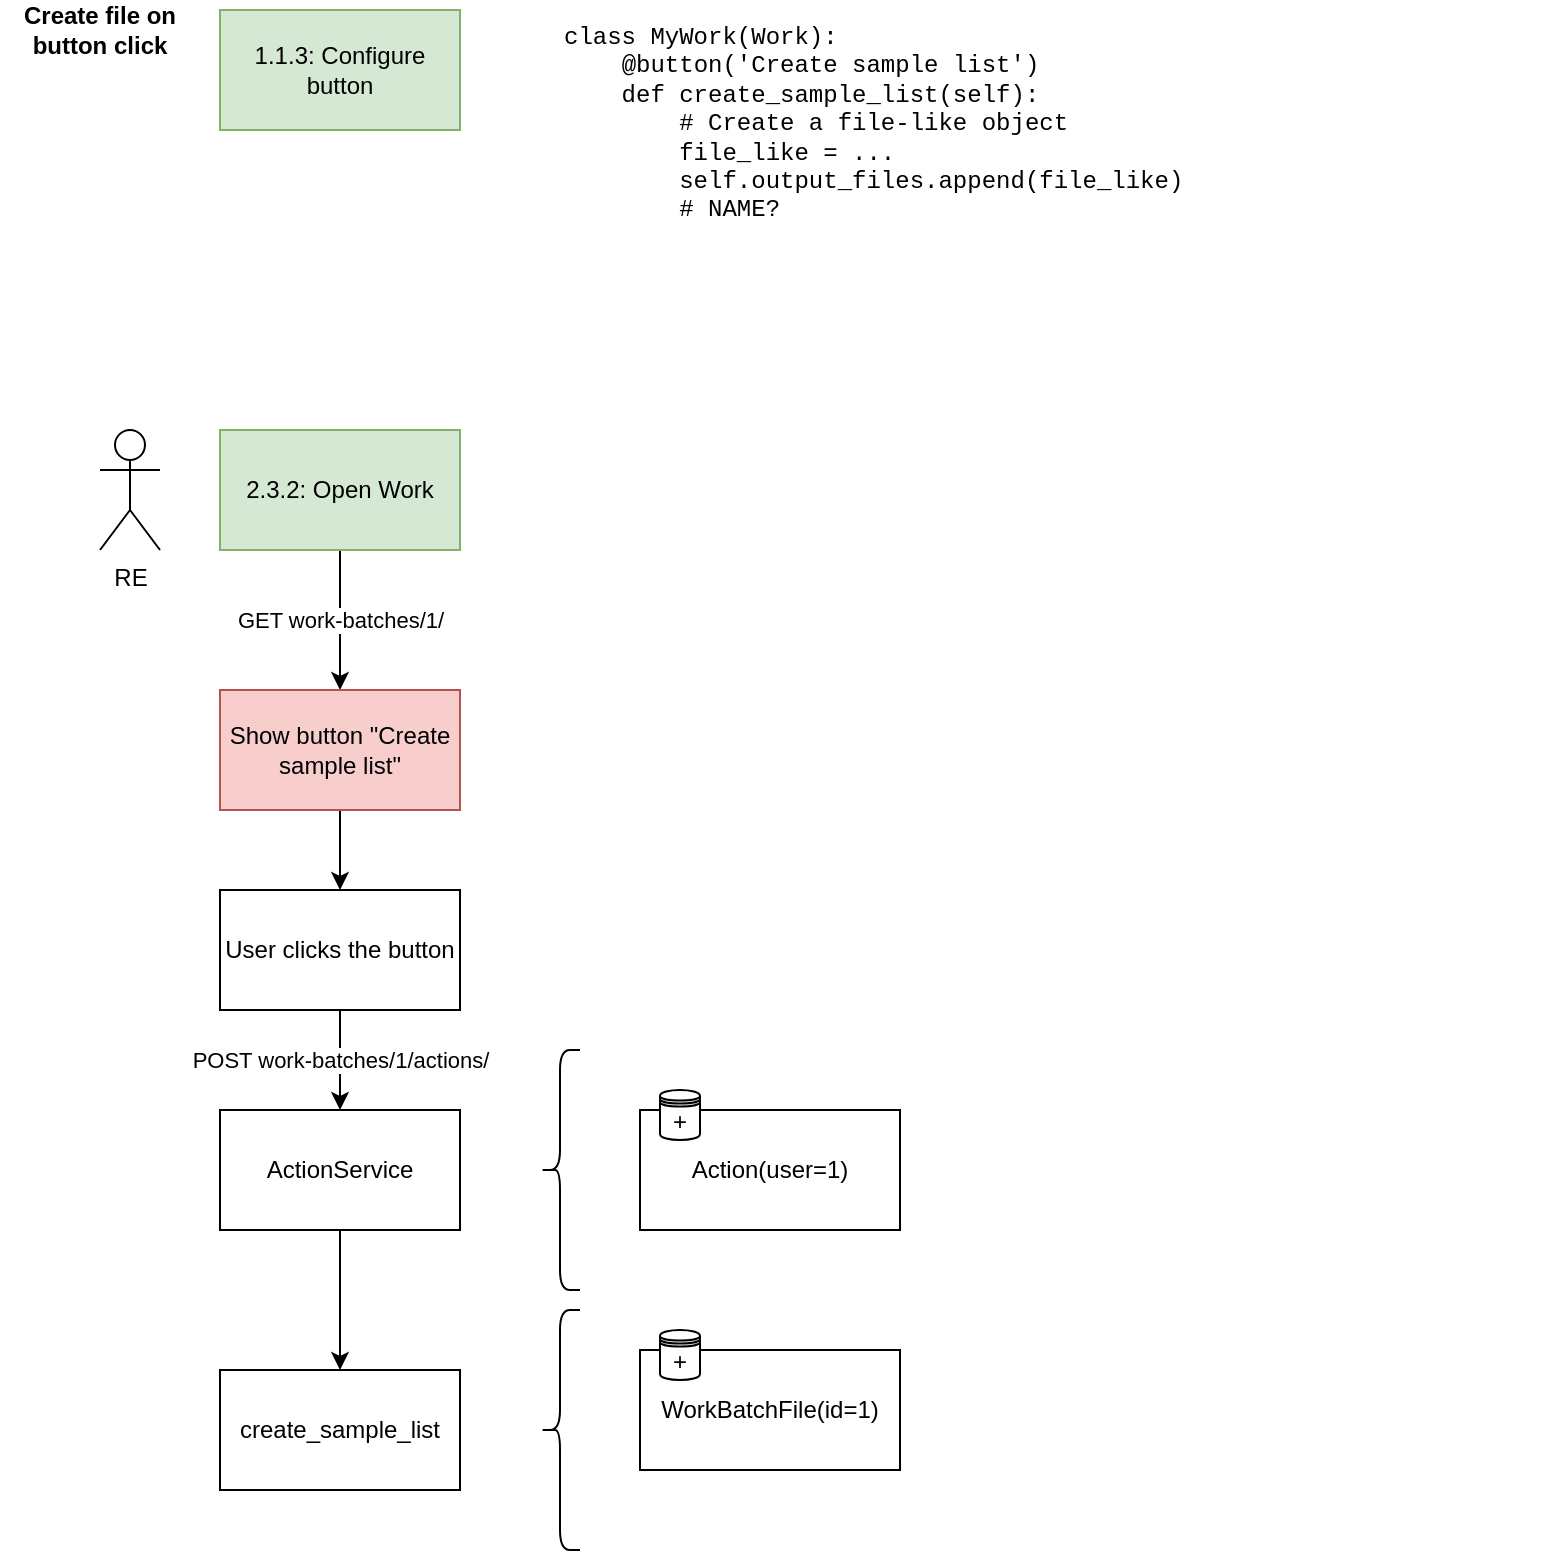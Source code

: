 <mxfile version="13.6.2" type="device"><diagram id="qno5E7S1u6ZEloGOzxo1" name="Page-1"><mxGraphModel dx="983" dy="650" grid="1" gridSize="10" guides="1" tooltips="1" connect="1" arrows="1" fold="1" page="1" pageScale="1" pageWidth="850" pageHeight="1100" math="0" shadow="0"><root><mxCell id="0"/><mxCell id="1" parent="0"/><mxCell id="9x4BrfsMsgxv5zXt65Ix-3" value="GET work-batches/1/" style="edgeStyle=orthogonalEdgeStyle;rounded=0;orthogonalLoop=1;jettySize=auto;html=1;" parent="1" source="JcBsINajHItwWk2cT7IY-1" target="JcBsINajHItwWk2cT7IY-3" edge="1"><mxGeometry relative="1" as="geometry"/></mxCell><mxCell id="JcBsINajHItwWk2cT7IY-1" value="2.3.2: Open Work" style="rounded=0;whiteSpace=wrap;html=1;fillColor=#d5e8d4;strokeColor=#82b366;" parent="1" vertex="1"><mxGeometry x="130" y="260" width="120" height="60" as="geometry"/></mxCell><mxCell id="9x4BrfsMsgxv5zXt65Ix-6" value="" style="edgeStyle=orthogonalEdgeStyle;rounded=0;orthogonalLoop=1;jettySize=auto;html=1;" parent="1" source="JcBsINajHItwWk2cT7IY-3" target="9x4BrfsMsgxv5zXt65Ix-5" edge="1"><mxGeometry relative="1" as="geometry"/></mxCell><mxCell id="JcBsINajHItwWk2cT7IY-3" value="Show button &quot;Create sample list&quot;" style="rounded=0;whiteSpace=wrap;html=1;fillColor=#f8cecc;strokeColor=#b85450;" parent="1" vertex="1"><mxGeometry x="130" y="390" width="120" height="60" as="geometry"/></mxCell><mxCell id="JcBsINajHItwWk2cT7IY-4" value="RE" style="shape=umlActor;verticalLabelPosition=bottom;verticalAlign=top;html=1;outlineConnect=0;" parent="1" vertex="1"><mxGeometry x="70" y="260" width="30" height="60" as="geometry"/></mxCell><mxCell id="JcBsINajHItwWk2cT7IY-10" value="Create file on button click" style="text;html=1;strokeColor=none;fillColor=none;align=center;verticalAlign=middle;whiteSpace=wrap;rounded=0;fontStyle=1" parent="1" vertex="1"><mxGeometry x="20" y="50" width="100" height="20" as="geometry"/></mxCell><mxCell id="XIQjRwWFqcnVxwN1p62x-1" value="&lt;div&gt;class MyWork(Work):&lt;/div&gt;&lt;div&gt;&amp;nbsp; &amp;nbsp;&amp;nbsp;&lt;span&gt;@button('Create sample list')&lt;/span&gt;&lt;/div&gt;&lt;div&gt;&amp;nbsp; &amp;nbsp; def create_sample_list(self):&lt;/div&gt;&lt;div&gt;&amp;nbsp; &amp;nbsp; &amp;nbsp; &amp;nbsp; # Create a file-like object&lt;/div&gt;&lt;div&gt;&amp;nbsp; &amp;nbsp; &amp;nbsp; &amp;nbsp; file_like = ...&lt;/div&gt;&lt;div&gt;&amp;nbsp; &amp;nbsp; &amp;nbsp; &amp;nbsp; self.output_files.append(file_like)&lt;/div&gt;&lt;div&gt;&amp;nbsp; &amp;nbsp; &amp;nbsp; &amp;nbsp; # NAME?&lt;/div&gt;" style="rounded=1;whiteSpace=wrap;html=1;align=left;strokeColor=none;verticalAlign=top;fontFamily=Courier New;" parent="1" vertex="1"><mxGeometry x="300" y="50" width="490" height="130" as="geometry"/></mxCell><mxCell id="9x4BrfsMsgxv5zXt65Ix-1" value="1.1.3: Configure button" style="rounded=0;whiteSpace=wrap;html=1;fillColor=#d5e8d4;strokeColor=#82b366;" parent="1" vertex="1"><mxGeometry x="130" y="50" width="120" height="60" as="geometry"/></mxCell><mxCell id="9x4BrfsMsgxv5zXt65Ix-8" value="POST work-batches/1/actions/" style="edgeStyle=orthogonalEdgeStyle;rounded=0;orthogonalLoop=1;jettySize=auto;html=1;" parent="1" source="9x4BrfsMsgxv5zXt65Ix-5" target="9x4BrfsMsgxv5zXt65Ix-7" edge="1"><mxGeometry relative="1" as="geometry"/></mxCell><mxCell id="9x4BrfsMsgxv5zXt65Ix-5" value="User clicks the button" style="whiteSpace=wrap;html=1;rounded=0;" parent="1" vertex="1"><mxGeometry x="130" y="490" width="120" height="60" as="geometry"/></mxCell><mxCell id="Uvssyl4SZYgv_ebN1g7a-26" value="" style="edgeStyle=orthogonalEdgeStyle;rounded=0;orthogonalLoop=1;jettySize=auto;html=1;" parent="1" source="9x4BrfsMsgxv5zXt65Ix-7" target="Uvssyl4SZYgv_ebN1g7a-25" edge="1"><mxGeometry relative="1" as="geometry"/></mxCell><mxCell id="9x4BrfsMsgxv5zXt65Ix-7" value="ActionService" style="whiteSpace=wrap;html=1;rounded=0;" parent="1" vertex="1"><mxGeometry x="130" y="600" width="120" height="60" as="geometry"/></mxCell><mxCell id="Uvssyl4SZYgv_ebN1g7a-7" value="Action(user=1)" style="rounded=0;whiteSpace=wrap;html=1;fontSize=12;" parent="1" vertex="1"><mxGeometry x="340" y="600" width="130" height="60" as="geometry"/></mxCell><mxCell id="Uvssyl4SZYgv_ebN1g7a-20" value="+" style="shape=datastore;whiteSpace=wrap;html=1;fontSize=12;" parent="1" vertex="1"><mxGeometry x="350" y="590" width="20" height="25" as="geometry"/></mxCell><mxCell id="Uvssyl4SZYgv_ebN1g7a-22" value="" style="shape=curlyBracket;whiteSpace=wrap;html=1;rounded=1;" parent="1" vertex="1"><mxGeometry x="290" y="570" width="20" height="120" as="geometry"/></mxCell><mxCell id="Uvssyl4SZYgv_ebN1g7a-25" value="create_sample_list" style="whiteSpace=wrap;html=1;rounded=0;" parent="1" vertex="1"><mxGeometry x="130" y="730" width="120" height="60" as="geometry"/></mxCell><mxCell id="Uvssyl4SZYgv_ebN1g7a-27" value="" style="shape=curlyBracket;whiteSpace=wrap;html=1;rounded=1;" parent="1" vertex="1"><mxGeometry x="290" y="700" width="20" height="120" as="geometry"/></mxCell><mxCell id="Uvssyl4SZYgv_ebN1g7a-28" value="WorkBatchFile(id=1)" style="rounded=0;whiteSpace=wrap;html=1;fontSize=12;" parent="1" vertex="1"><mxGeometry x="340" y="720" width="130" height="60" as="geometry"/></mxCell><mxCell id="Uvssyl4SZYgv_ebN1g7a-29" value="+" style="shape=datastore;whiteSpace=wrap;html=1;fontSize=12;" parent="1" vertex="1"><mxGeometry x="350" y="710" width="20" height="25" as="geometry"/></mxCell></root></mxGraphModel></diagram></mxfile>